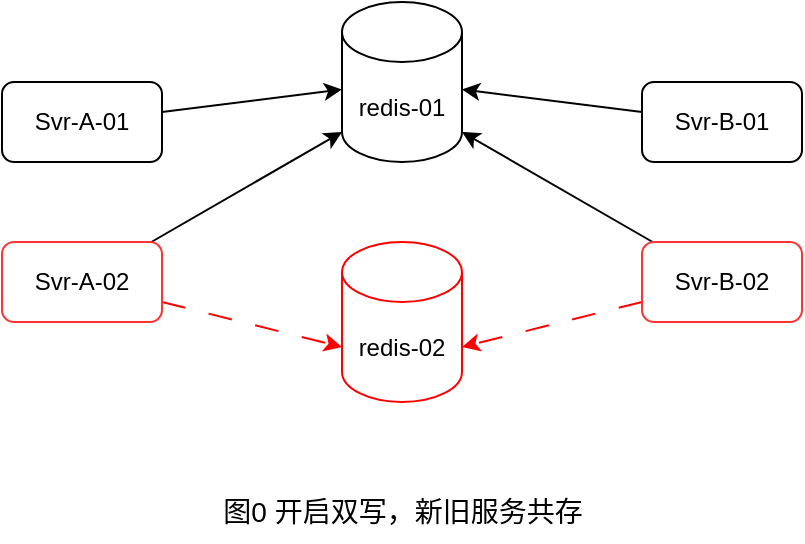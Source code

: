 <mxfile>
    <diagram id="aTmyUwazJOv9AOSmKgip" name="第 1 页">
        <mxGraphModel dx="1186" dy="683" grid="1" gridSize="10" guides="1" tooltips="1" connect="1" arrows="1" fold="1" page="1" pageScale="1" pageWidth="1169" pageHeight="827" math="0" shadow="0">
            <root>
                <mxCell id="0"/>
                <mxCell id="1" parent="0"/>
                <mxCell id="10" value="" style="edgeStyle=none;html=1;fontSize=14;" edge="1" parent="1" source="11" target="14">
                    <mxGeometry relative="1" as="geometry"/>
                </mxCell>
                <mxCell id="11" value="Svr-A-01" style="rounded=1;whiteSpace=wrap;html=1;" vertex="1" parent="1">
                    <mxGeometry x="200" y="240" width="80" height="40" as="geometry"/>
                </mxCell>
                <mxCell id="12" value="" style="edgeStyle=none;html=1;fontSize=14;" edge="1" parent="1" source="13" target="14">
                    <mxGeometry relative="1" as="geometry"/>
                </mxCell>
                <mxCell id="13" value="Svr-B-01" style="rounded=1;whiteSpace=wrap;html=1;" vertex="1" parent="1">
                    <mxGeometry x="520" y="240" width="80" height="40" as="geometry"/>
                </mxCell>
                <mxCell id="14" value="redis-01" style="shape=cylinder3;whiteSpace=wrap;html=1;boundedLbl=1;backgroundOutline=1;size=15;" vertex="1" parent="1">
                    <mxGeometry x="370" y="200" width="60" height="80" as="geometry"/>
                </mxCell>
                <mxCell id="15" value="图0 开启双写，新旧服务共存" style="text;html=1;align=center;verticalAlign=middle;resizable=0;points=[];autosize=1;strokeColor=none;fillColor=none;fontSize=14;" vertex="1" parent="1">
                    <mxGeometry x="300" y="440" width="200" height="30" as="geometry"/>
                </mxCell>
                <mxCell id="16" value="redis-02" style="shape=cylinder3;whiteSpace=wrap;html=1;boundedLbl=1;backgroundOutline=1;size=15;strokeColor=#FF0000;" vertex="1" parent="1">
                    <mxGeometry x="370" y="320" width="60" height="80" as="geometry"/>
                </mxCell>
                <mxCell id="19" style="edgeStyle=none;html=1;entryX=0;entryY=1;entryDx=0;entryDy=-15;entryPerimeter=0;" edge="1" parent="1" source="17" target="14">
                    <mxGeometry relative="1" as="geometry"/>
                </mxCell>
                <mxCell id="20" style="edgeStyle=none;html=1;entryX=0;entryY=0;entryDx=0;entryDy=52.5;entryPerimeter=0;dashed=1;dashPattern=12 12;strokeColor=#FF0000;" edge="1" parent="1" source="17" target="16">
                    <mxGeometry relative="1" as="geometry"/>
                </mxCell>
                <mxCell id="17" value="Svr-A-02" style="rounded=1;whiteSpace=wrap;html=1;strokeColor=#FF3333;" vertex="1" parent="1">
                    <mxGeometry x="200" y="320" width="80" height="40" as="geometry"/>
                </mxCell>
                <mxCell id="21" style="edgeStyle=none;html=1;entryX=1;entryY=1;entryDx=0;entryDy=-15;entryPerimeter=0;" edge="1" parent="1" source="18" target="14">
                    <mxGeometry relative="1" as="geometry"/>
                </mxCell>
                <mxCell id="22" style="edgeStyle=none;html=1;entryX=1;entryY=0;entryDx=0;entryDy=52.5;entryPerimeter=0;dashed=1;dashPattern=12 12;strokeColor=#FF0000;" edge="1" parent="1" source="18" target="16">
                    <mxGeometry relative="1" as="geometry"/>
                </mxCell>
                <mxCell id="18" value="Svr-B-02" style="rounded=1;whiteSpace=wrap;html=1;strokeColor=#FF3333;" vertex="1" parent="1">
                    <mxGeometry x="520" y="320" width="80" height="40" as="geometry"/>
                </mxCell>
            </root>
        </mxGraphModel>
    </diagram>
</mxfile>